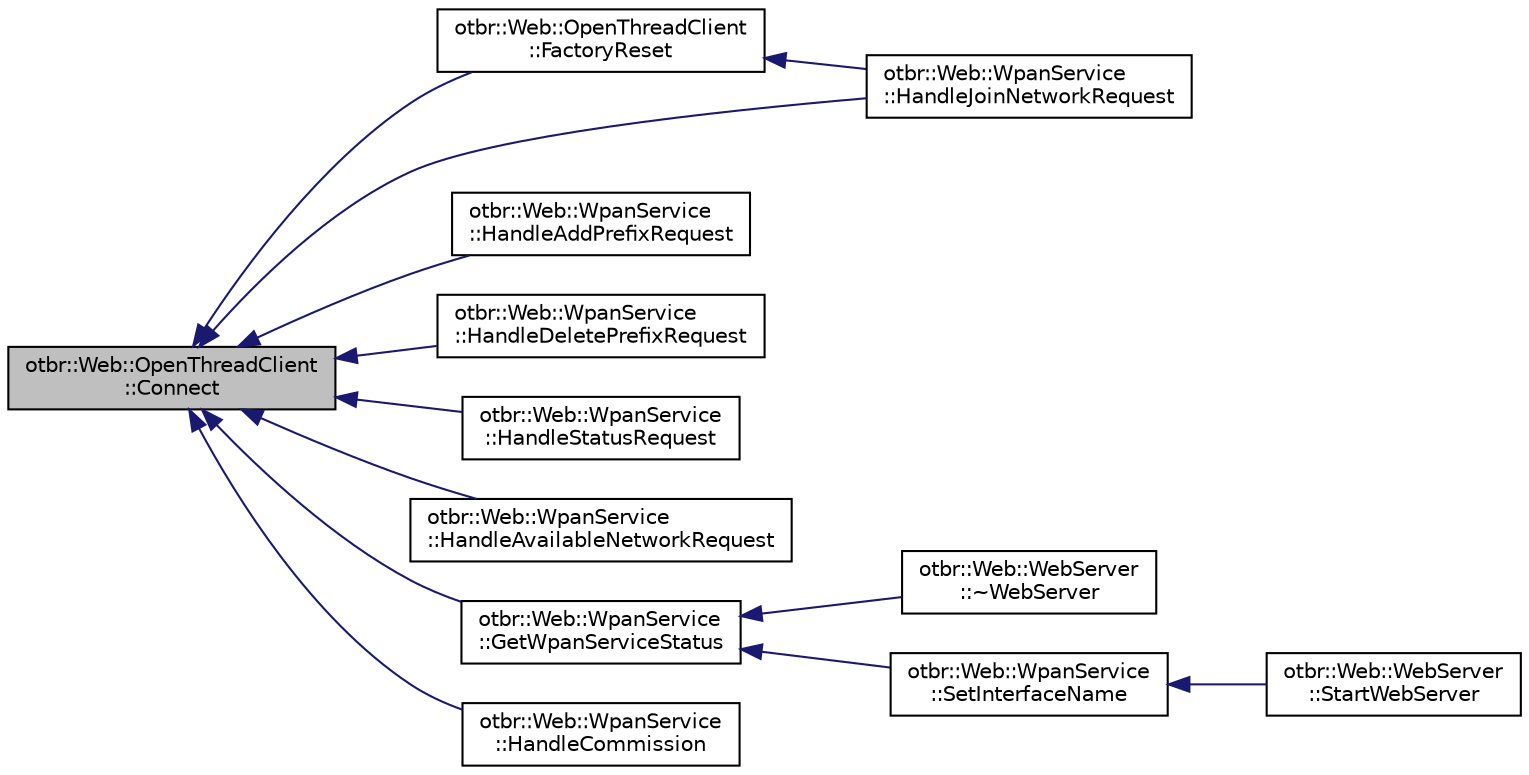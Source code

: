 digraph "otbr::Web::OpenThreadClient::Connect"
{
  edge [fontname="Helvetica",fontsize="10",labelfontname="Helvetica",labelfontsize="10"];
  node [fontname="Helvetica",fontsize="10",shape=record];
  rankdir="LR";
  Node1 [label="otbr::Web::OpenThreadClient\l::Connect",height=0.2,width=0.4,color="black", fillcolor="grey75", style="filled", fontcolor="black"];
  Node1 -> Node2 [dir="back",color="midnightblue",fontsize="10",style="solid",fontname="Helvetica"];
  Node2 [label="otbr::Web::OpenThreadClient\l::FactoryReset",height=0.2,width=0.4,color="black", fillcolor="white", style="filled",URL="$d3/d3f/classotbr_1_1Web_1_1OpenThreadClient.html#a1eff6b891617591bfaaac5cbb5ae2c35",tooltip="This method performs factory reset. "];
  Node2 -> Node3 [dir="back",color="midnightblue",fontsize="10",style="solid",fontname="Helvetica"];
  Node3 [label="otbr::Web::WpanService\l::HandleJoinNetworkRequest",height=0.2,width=0.4,color="black", fillcolor="white", style="filled",URL="$d3/d46/classotbr_1_1Web_1_1WpanService.html#a3e1c5febcdf61b3ccd155ca8bd1fa3cd",tooltip="This method handles the http request to join network. "];
  Node1 -> Node3 [dir="back",color="midnightblue",fontsize="10",style="solid",fontname="Helvetica"];
  Node1 -> Node4 [dir="back",color="midnightblue",fontsize="10",style="solid",fontname="Helvetica"];
  Node4 [label="otbr::Web::WpanService\l::HandleAddPrefixRequest",height=0.2,width=0.4,color="black", fillcolor="white", style="filled",URL="$d3/d46/classotbr_1_1Web_1_1WpanService.html#a56d1365cbe1849845ebbb3c0135309e3",tooltip="This method handles the http request to add on-mesh prefix. "];
  Node1 -> Node5 [dir="back",color="midnightblue",fontsize="10",style="solid",fontname="Helvetica"];
  Node5 [label="otbr::Web::WpanService\l::HandleDeletePrefixRequest",height=0.2,width=0.4,color="black", fillcolor="white", style="filled",URL="$d3/d46/classotbr_1_1Web_1_1WpanService.html#a626ebf30c66c1d48ba6a71a7625cf3dc",tooltip="This method handles the http request to delete on-mesh prefix http request. "];
  Node1 -> Node6 [dir="back",color="midnightblue",fontsize="10",style="solid",fontname="Helvetica"];
  Node6 [label="otbr::Web::WpanService\l::HandleStatusRequest",height=0.2,width=0.4,color="black", fillcolor="white", style="filled",URL="$d3/d46/classotbr_1_1Web_1_1WpanService.html#a988847b3ca6b43e85212d6fba9079869",tooltip="This method handles http request to get netowrk status. "];
  Node1 -> Node7 [dir="back",color="midnightblue",fontsize="10",style="solid",fontname="Helvetica"];
  Node7 [label="otbr::Web::WpanService\l::HandleAvailableNetworkRequest",height=0.2,width=0.4,color="black", fillcolor="white", style="filled",URL="$d3/d46/classotbr_1_1Web_1_1WpanService.html#ab557ee4484e76d077ddde6298d7c63d3",tooltip="This method handles http request to get available networks. "];
  Node1 -> Node8 [dir="back",color="midnightblue",fontsize="10",style="solid",fontname="Helvetica"];
  Node8 [label="otbr::Web::WpanService\l::GetWpanServiceStatus",height=0.2,width=0.4,color="black", fillcolor="white", style="filled",URL="$d3/d46/classotbr_1_1Web_1_1WpanService.html#a817c556f7e9cd0ab0939661d3a82fe89",tooltip="This method gets status of wpan service. "];
  Node8 -> Node9 [dir="back",color="midnightblue",fontsize="10",style="solid",fontname="Helvetica"];
  Node9 [label="otbr::Web::WebServer\l::~WebServer",height=0.2,width=0.4,color="black", fillcolor="white", style="filled",URL="$d6/d83/classotbr_1_1Web_1_1WebServer.html#a8a9328d2362b07f3ebfa40242a84784b",tooltip="This method is destructor to free the WebServer. "];
  Node8 -> Node10 [dir="back",color="midnightblue",fontsize="10",style="solid",fontname="Helvetica"];
  Node10 [label="otbr::Web::WpanService\l::SetInterfaceName",height=0.2,width=0.4,color="black", fillcolor="white", style="filled",URL="$d3/d46/classotbr_1_1Web_1_1WpanService.html#a27dac82c1cf47b5930a512b200fdbfbb",tooltip="This method sets the Thread interface name. "];
  Node10 -> Node11 [dir="back",color="midnightblue",fontsize="10",style="solid",fontname="Helvetica"];
  Node11 [label="otbr::Web::WebServer\l::StartWebServer",height=0.2,width=0.4,color="black", fillcolor="white", style="filled",URL="$d6/d83/classotbr_1_1Web_1_1WebServer.html#abe5b4a1397cd62cecf1147a5fdad528d",tooltip="This method starts the Web Server. "];
  Node1 -> Node12 [dir="back",color="midnightblue",fontsize="10",style="solid",fontname="Helvetica"];
  Node12 [label="otbr::Web::WpanService\l::HandleCommission",height=0.2,width=0.4,color="black", fillcolor="white", style="filled",URL="$d3/d46/classotbr_1_1Web_1_1WpanService.html#af57748f77490a51a2c356fe4f359544f",tooltip="This method handles http request to commission device. "];
}
